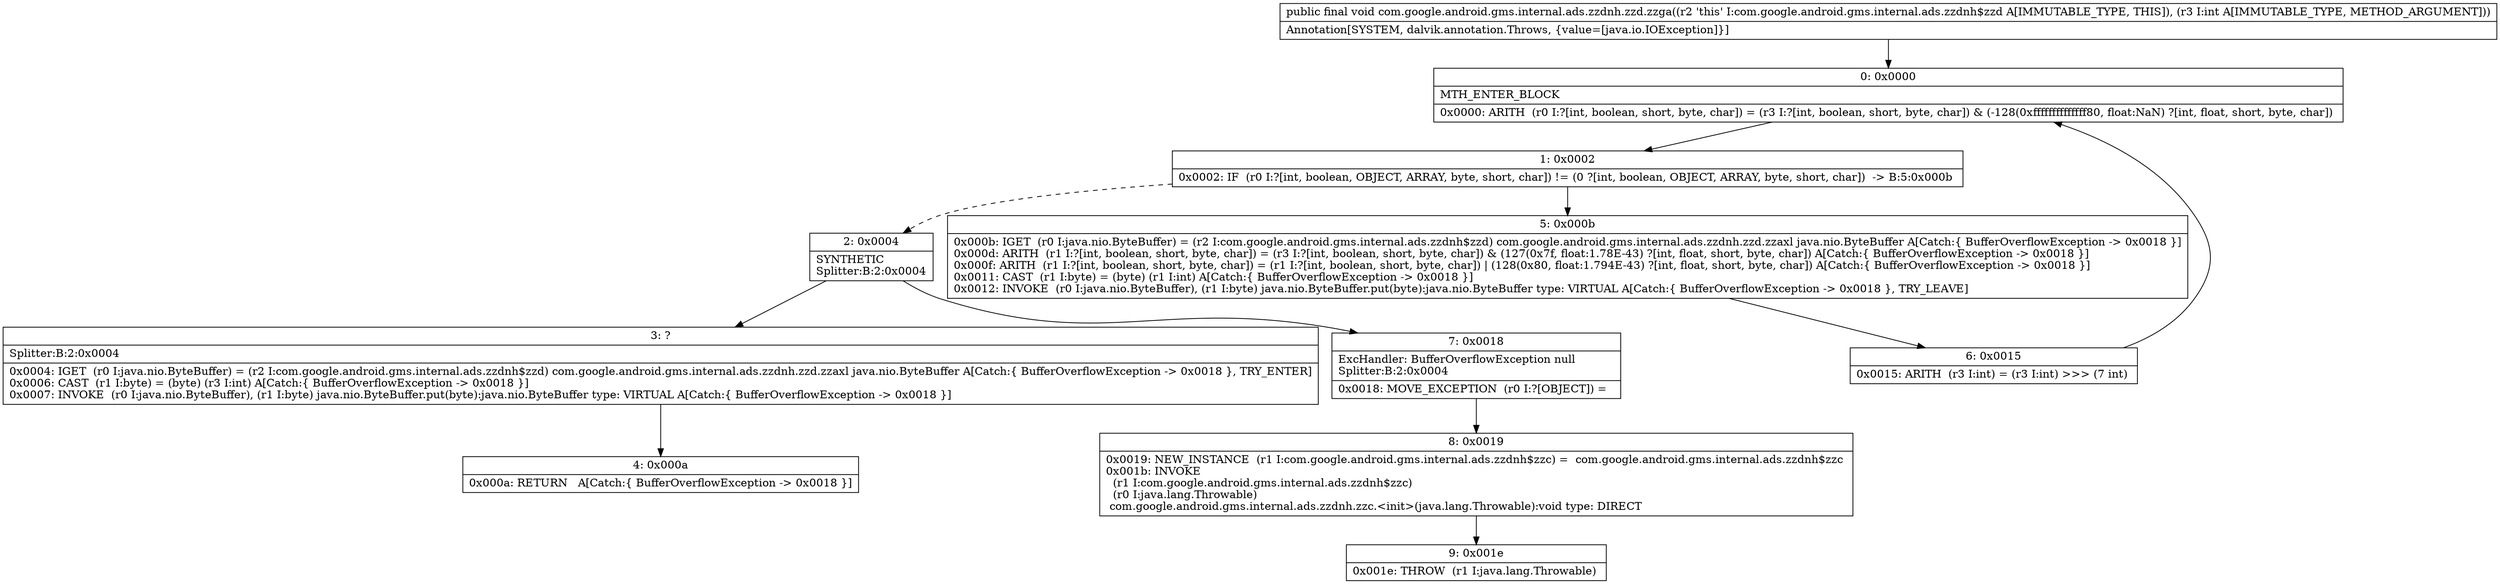 digraph "CFG forcom.google.android.gms.internal.ads.zzdnh.zzd.zzga(I)V" {
Node_0 [shape=record,label="{0\:\ 0x0000|MTH_ENTER_BLOCK\l|0x0000: ARITH  (r0 I:?[int, boolean, short, byte, char]) = (r3 I:?[int, boolean, short, byte, char]) & (\-128(0xffffffffffffff80, float:NaN) ?[int, float, short, byte, char]) \l}"];
Node_1 [shape=record,label="{1\:\ 0x0002|0x0002: IF  (r0 I:?[int, boolean, OBJECT, ARRAY, byte, short, char]) != (0 ?[int, boolean, OBJECT, ARRAY, byte, short, char])  \-\> B:5:0x000b \l}"];
Node_2 [shape=record,label="{2\:\ 0x0004|SYNTHETIC\lSplitter:B:2:0x0004\l}"];
Node_3 [shape=record,label="{3\:\ ?|Splitter:B:2:0x0004\l|0x0004: IGET  (r0 I:java.nio.ByteBuffer) = (r2 I:com.google.android.gms.internal.ads.zzdnh$zzd) com.google.android.gms.internal.ads.zzdnh.zzd.zzaxl java.nio.ByteBuffer A[Catch:\{ BufferOverflowException \-\> 0x0018 \}, TRY_ENTER]\l0x0006: CAST  (r1 I:byte) = (byte) (r3 I:int) A[Catch:\{ BufferOverflowException \-\> 0x0018 \}]\l0x0007: INVOKE  (r0 I:java.nio.ByteBuffer), (r1 I:byte) java.nio.ByteBuffer.put(byte):java.nio.ByteBuffer type: VIRTUAL A[Catch:\{ BufferOverflowException \-\> 0x0018 \}]\l}"];
Node_4 [shape=record,label="{4\:\ 0x000a|0x000a: RETURN   A[Catch:\{ BufferOverflowException \-\> 0x0018 \}]\l}"];
Node_5 [shape=record,label="{5\:\ 0x000b|0x000b: IGET  (r0 I:java.nio.ByteBuffer) = (r2 I:com.google.android.gms.internal.ads.zzdnh$zzd) com.google.android.gms.internal.ads.zzdnh.zzd.zzaxl java.nio.ByteBuffer A[Catch:\{ BufferOverflowException \-\> 0x0018 \}]\l0x000d: ARITH  (r1 I:?[int, boolean, short, byte, char]) = (r3 I:?[int, boolean, short, byte, char]) & (127(0x7f, float:1.78E\-43) ?[int, float, short, byte, char]) A[Catch:\{ BufferOverflowException \-\> 0x0018 \}]\l0x000f: ARITH  (r1 I:?[int, boolean, short, byte, char]) = (r1 I:?[int, boolean, short, byte, char]) \| (128(0x80, float:1.794E\-43) ?[int, float, short, byte, char]) A[Catch:\{ BufferOverflowException \-\> 0x0018 \}]\l0x0011: CAST  (r1 I:byte) = (byte) (r1 I:int) A[Catch:\{ BufferOverflowException \-\> 0x0018 \}]\l0x0012: INVOKE  (r0 I:java.nio.ByteBuffer), (r1 I:byte) java.nio.ByteBuffer.put(byte):java.nio.ByteBuffer type: VIRTUAL A[Catch:\{ BufferOverflowException \-\> 0x0018 \}, TRY_LEAVE]\l}"];
Node_6 [shape=record,label="{6\:\ 0x0015|0x0015: ARITH  (r3 I:int) = (r3 I:int) \>\>\> (7 int) \l}"];
Node_7 [shape=record,label="{7\:\ 0x0018|ExcHandler: BufferOverflowException null\lSplitter:B:2:0x0004\l|0x0018: MOVE_EXCEPTION  (r0 I:?[OBJECT]) =  \l}"];
Node_8 [shape=record,label="{8\:\ 0x0019|0x0019: NEW_INSTANCE  (r1 I:com.google.android.gms.internal.ads.zzdnh$zzc) =  com.google.android.gms.internal.ads.zzdnh$zzc \l0x001b: INVOKE  \l  (r1 I:com.google.android.gms.internal.ads.zzdnh$zzc)\l  (r0 I:java.lang.Throwable)\l com.google.android.gms.internal.ads.zzdnh.zzc.\<init\>(java.lang.Throwable):void type: DIRECT \l}"];
Node_9 [shape=record,label="{9\:\ 0x001e|0x001e: THROW  (r1 I:java.lang.Throwable) \l}"];
MethodNode[shape=record,label="{public final void com.google.android.gms.internal.ads.zzdnh.zzd.zzga((r2 'this' I:com.google.android.gms.internal.ads.zzdnh$zzd A[IMMUTABLE_TYPE, THIS]), (r3 I:int A[IMMUTABLE_TYPE, METHOD_ARGUMENT]))  | Annotation[SYSTEM, dalvik.annotation.Throws, \{value=[java.io.IOException]\}]\l}"];
MethodNode -> Node_0;
Node_0 -> Node_1;
Node_1 -> Node_2[style=dashed];
Node_1 -> Node_5;
Node_2 -> Node_3;
Node_2 -> Node_7;
Node_3 -> Node_4;
Node_5 -> Node_6;
Node_6 -> Node_0;
Node_7 -> Node_8;
Node_8 -> Node_9;
}

